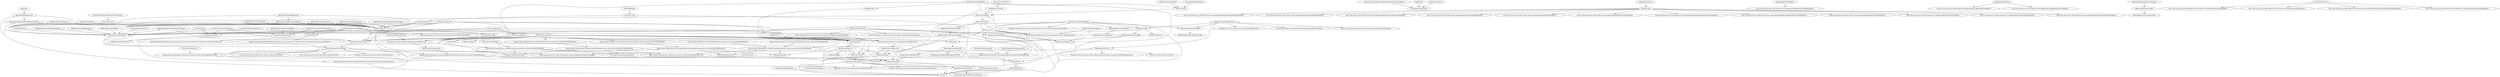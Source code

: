 digraph G1 {
  concentrate = true;
  n2 [label="@FullLockerSyncModule$Full LockerSyncer"];
  n2 -> FullLockerSyncer;
  n3 [label="@IncrementalLockerSyncModule$Incremental LockerSyncer"];
  n3 -> IncrementalLockerSyncer;
  n4 [label="@Named Map"];
  n5 [label="Lazy<com.amazon.mas.client.locker.service.appmgr.AppManagerAndroidPackageDelegate>"];
  n4 -> n5;
  n6 [label="Lazy<com.amazon.mas.client.locker.service.appmgr.AppManagerCloudDeleteDelegate>"];
  n4 -> n6;
  n7 [label="Lazy<com.amazon.mas.client.locker.service.appmgr.AppManagerDeregistrationDelegate>"];
  n4 -> n7;
  n8 [label="Lazy<com.amazon.mas.client.locker.service.appmgr.AppManagerLocalAppDelegate>"];
  n4 -> n8;
  n9 [label="Lazy<com.amazon.mas.client.locker.service.appmgr.AppManagerOpenDelegate>"];
  n4 -> n9;
  n10 [label="Lazy<com.amazon.mas.client.locker.service.appmgr.AppManagerPurchaseDelegate>"];
  n4 -> n10;
  n11 [label="Lazy<com.amazon.mas.client.locker.service.appmgr.AppManagerRemoveEntitlementDelegate>"];
  n4 -> n11;
  n12 [label="Lazy<com.amazon.mas.client.locker.service.appmgr.AppManagerSafeModeAppDownloadDelegate>"];
  n4 -> n12;
  n13 [label="Lazy<com.amazon.mas.client.locker.service.appmgr.AppManagerShareAppDelegate>"];
  n4 -> n13;
  n14 [label="Lazy<com.amazon.mas.client.locker.service.appmgr.AppManagerStateDelegate>"];
  n4 -> n14;
  n15 [label="Lazy<com.amazon.mas.client.locker.service.appmgr.AppManagerUpdateDelegate>"];
  n4 -> n15;
  n16 [label="Lazy<com.amazon.mas.client.locker.service.appmgr.AppManagerVerifyAndInsertDelegate>"];
  n4 -> n16;
  n17 [label="@javax.inject.Named(value=authenticated)/com.amazon.mas.client.http.WebHttpClient"];
  n18 [label="@Named DefaultHttpClientFactory"];
  n17 -> n18;
  n19 [label="@Named WebRequestFactory"];
  n17 -> n19;
  n20 [label="@javax.inject.Named(value=null)/com.amazon.mas.client.http.HttpRequestCache"];
  n17 -> n20;
  n21 [label="@javax.inject.Named(value=authenticatedNonSingleton)/com.amazon.mas.client.http.WebHttpClient"];
  n21 -> n18;
  n21 -> n19;
  n21 -> n20;
  n22 [label="@javax.inject.Named(value=disk)/com.amazon.mas.client.http.HttpRequestCache"];
  n22 -> Context;
  n23 [label="@javax.inject.Named(value=encrypted)/android.content.SharedPreferences"];
  n23 -> Context;
  n23 -> Obfuscator;
  n24 [label="@javax.inject.Named(value=featureConfigSharedPreferences)/android.content.SharedPreferences"];
  n24 -> Context;
  n24 -> Obfuscator;
  n25 [label="@javax.inject.Named(value=lockerSharedPreferences)/android.content.SharedPreferences"];
  n25 -> Context;
  n26 [label="@javax.inject.Named(value=masDSAuthenticated)/com.amazon.mas.client.http.WebHttpClient"];
  n26 -> n21;
  n27 [label="@javax.inject.Named(value=masDSNonAuthenticated)/com.amazon.mas.client.http.WebHttpClient"];
  n28 [label="@javax.inject.Named(value=notToBeUsedDirectlyCaching)/com.amazon.mas.client.http.WebHttpClient"];
  n27 -> n28;
  n29 [label="@javax.inject.Named(value=nonAuthenticated)/com.amazon.mas.client.http.WebHttpClient"];
  n30 [label="@javax.inject.Named(value=notToBeUsedDirectly)/com.amazon.mas.client.http.WebHttpClient"];
  n29 -> n30;
  n31 [label="@javax.inject.Named(value=nonconsuming)/com.amazon.mas.client.http.WebHttpClient"];
  n31 -> n30;
  n30 -> n20;
  n30 -> DefaultHttpClientFactory;
  n30 -> WebRequestFactory;
  n28 -> n22;
  n28 -> DefaultHttpClientFactory;
  n28 -> WebRequestFactory;
  n32 [label="@javax.inject.Named(value=resources)/android.content.SharedPreferences"];
  n32 -> Context;
  AccountSummaryProvider -> AccountSummaryProviderImpl;
  n33 [label="@Named Provider<android.content.SharedPreferences>"];
  AccountSummaryProviderImpl -> n33;
  n34 [label="Provider<com.amazon.mas.client.device.DeviceInspector>"];
  AccountSummaryProviderImpl -> n34;
  n35 [label="Lazy<com.amazon.mas.client.authentication.metrics.AuthenticationMetricsLogger>"];
  AccountSummaryProviderImpl -> n35;
  n36 [label="Lazy<com.amazon.mas.client.device.software.SoftwareEvaluator>"];
  AccountSummaryProviderImpl -> n36;
  n37 [label="Lazy<com.amazon.mas.client.dscommon.MasDsBootstrap>"];
  AccountSummaryProviderImpl -> n37;
  AccountSummaryProviderImpl -> Context;
  AccountSummaryService -> AccountSummaryProviderImpl;
  AccountSummaryService -> SecureBroadcastManager;
  AmazonDeviceTypeAnnotator -> HardwareEvaluator;
  AppLocker -> AppLockerImplementation;
  n38 [label="AppLockerImplementation$MetadataFetcher"];
  AppLockerImplementation -> n38;
  AppLockerImplementation -> Context;
  AppLockerImplementation -> AccountSummaryProvider;
  n38 -> SecureBroadcastManager;
  n38 -> MasDsClient;
  n38 -> Context;
  AppManagerAndroidPackageDelegate -> SecureBroadcastManager;
  AppManagerDeregistrationDelegate -> LockerSharedPreferences;
  AppManagerLocalAppDelegate -> SecureBroadcastManager;
  AppManagerMissingAppDelegate -> MasDsClient;
  AppManagerMissingAppDelegate -> AccountSummaryProvider;
  AppManagerOpenDelegate -> SecureBroadcastManager;
  AppManagerPurchaseDelegate -> SecureBroadcastManager;
  AppManagerPurchaseDelegate -> MasDsClient;
  AppManagerPurchaseDelegate -> AccountSummaryProvider;
  AppManagerRemoveEntitlementDelegate -> SecureBroadcastManager;
  AppManagerRemoveEntitlementDelegate -> AccountSummaryProvider;
  AppManagerSafeModeAppDownloadDelegate -> MasDsClient;
  AppManagerSafeModeAppDownloadDelegate -> AccountSummaryProvider;
  AppManagerService -> n4;
  AppManagerShareAppDelegate -> SecureBroadcastManager;
  AppManagerShareAppDelegate -> AppManagerVerifyAndInsertDelegate;
  AppManagerShareAppDelegate -> AccountSummaryProvider;
  n39 [label="Lazy<com.amazon.mas.client.locker.service.appmgr.AppManagerMissingAppDelegate>"];
  AppManagerStateDelegate -> n39;
  AppManagerUpdateDelegate -> SecureBroadcastManager;
  AppManagerUpdateDelegate -> MasDsClient;
  AppManagerUpdateDelegate -> AccountSummaryProvider;
  AppManagerVerifyAndInsertDelegate -> SecureBroadcastManager;
  AppManagerVerifyAndInsertDelegate -> MasDsClient;
  AppManagerVerifyAndInsertDelegate -> AccountSummaryProvider;
  AppMetadataDelegate -> SecureBroadcastManager;
  AppMetadataDelegate -> MasDsClient;
  n40 [label="Lazy<com.amazon.mas.client.locker.service.appmetadata.AppMetadataDelegate>"];
  AppMetadataService -> n40;
  n41 [label="Lazy<com.amazon.mas.client.locker.service.appmetadata.AppMetadataSyncDelegate>"];
  AppMetadataService -> n41;
  AppMetadataSyncDelegate -> SecureBroadcastManager;
  AppMetadataSyncDelegate -> MasDsClient;
  n42 [label="ApplicationHelper$InjectionWrapper"];
  n42 -> ApplicationVersionProvider;
  ApplicationVersionProvider -> DefaultApplicationVersionProvider;
  AppsSyncer -> IncrementalLockerSyncer;
  AppstoreDeviceStateProvider -> AppstoreDeviceStateProviderImpl;
  AppstoreDeviceStateProviderImpl -> Context;
  AppstoreDeviceStateProviderImpl -> AccountSummaryProvider;
  AppstoreDeviceStateProviderImpl -> HardwareEvaluator;
  AuthPortalClient -> Context;
  AuthPortalClient -> HardwareEvaluator;
  AuthTokenHelper -> AuthTokenTable;
  AuthTokenRetriever -> MasDsClient;
  AuthTokenRetriever -> Context;
  AuthTokenTable -> AuthTokenRetriever;
  AuthTokenTable -> Context;
  AuthenticatedWebRequest -> Context;
  AuthenticationChangeService -> SecureBroadcastManager;
  n43 [label="Lazy<com.amazon.mas.client.account.summary.AccountSummaryProvider>"];
  AuthenticationChangeService -> n43;
  AuthenticationMetricsLogger -> MASLogger;
  AuthenticationMetricsLogger -> Context;
  AuthenticationPolicyProvider -> DefaultAuthenticationPolicyProvider;
  BadContentFailureResult -> ResourceCache;
  BasicBuildDetector -> Context;
  n44 [label="@Named Integer"];
  BasicDeviceInspector -> n44;
  BasicDeviceInspector -> Context;
  BasicDeviceInspector -> HardwareEvaluator;
  BasicDeviceInspector -> SoftwareEvaluator;
  BasicFeatureConfigLocator -> n24;
  BasicHardwareEvaluator -> Context;
  BasicMasDsClient -> MasDsBootstrap;
  BasicMasDsClient -> n26;
  BasicMasDsClient -> n27;
  BasicMasDsClient -> DeviceInspector;
  BasicMasDsClient -> MASLogger;
  BasicMasDsClient -> ActiveMetrics;
  BasicMasDsClient -> Context;
  BasicMasDsClient -> AccountSummaryProvider;
  BasicMasDsClient -> MetricsSerializer;
  n45 [label="com.amazon.mas.client.serviceconfig.ServiceConfigLocator"];
  BasicMasDsClient -> n45;
  BasicServiceConfigLocator -> MasDsBootstrap;
  BasicServiceConfigLocator -> n23;
  BasicServiceConfigLocator -> Context;
  BasicSoftwareEvaluator -> n33;
  n46 [label="Provider<com.amazon.mas.client.device.hardware.HardwareEvaluator>"];
  BasicSoftwareEvaluator -> n46;
  BasicSoftwareEvaluator -> Context;
  BasicSoftwareEvaluator -> OpenGlExtensionsRetriever;
  BuildDetector -> BasicBuildDetector;
  ContentMetadataProvider -> Context;
  DeviceInspector -> BasicDeviceInspector;
  DeviceServiceSSOAuthenticator -> InferredCorPfm;
  DeviceServiceSSOAuthenticator -> AuthenticationPolicyProvider;
  n47 [label="@Named Lazy<com.amazon.mas.client.http.WebHttpClient>"];
  DeviceServiceSSOAuthenticator -> n47;
  n48 [label="Lazy<com.amazon.mas.client.authentication.portal.AuthPortalClient>"];
  DeviceServiceSSOAuthenticator -> n48;
  n49 [label="Lazy<com.amazon.mas.client.security.broadcast.SecureBroadcastManager>"];
  DeviceServiceSSOAuthenticator -> n49;
  n50 [label="TokenFetcher$Factory"];
  DeviceServiceSSOAuthenticator -> n50;
  DeviceServiceSSOClient -> n17;
  DeviceServiceSSOClient -> Context;
  DiskCacheCleanService -> n22;
  EntitlementSyncer -> IncrementalLockerSyncer;
  n51 [label="com.amazon.mas.client.featureconfig.FeatureConfigLocator"];
  FeatureConfigResetReceiver -> n51;
  FeatureConfigService -> SecureBroadcastManager;
  FeatureConfigService -> DeviceInspector;
  FeatureConfigService -> MasDsClient;
  FeatureConfigService -> n51;
  FeatureConfigService -> n24;
  FeatureConfigService -> AccountSummaryProvider;
  FeatureConfigService -> SoftwareEvaluator;
  FeatureConfigService -> n45;
  FetchRemoteUpdateDelegate -> ResourcePathBuilder;
  FetchRemoteUpdateDelegate -> n51;
  FetchRemoteUpdateDelegate -> WebHttpClient;
  FetchRemoteUpdateDelegate -> WebRequestFactory;
  FetchRemoteUpdateDelegate -> n32;
  FetchRemoteUpdateDelegate -> ResourceCache;
  FullLockerSyncer -> SecureBroadcastManager;
  FullLockerSyncer -> MasDsClient;
  GlobalValues -> DeviceInspector;
  GlobalValues -> HardwareEvaluator;
  GlobalValues -> SoftwareEvaluator;
  HardwareEvaluator -> BasicHardwareEvaluator;
  InferredCorPfm -> SecureBroadcastManager;
  InferredCorPfm -> SharedPreferences;
  InferredCorPfm -> AuthenticationMetricsLogger;
  LockerBroadcaster -> SecureBroadcastManager;
  LockerPolicyProvider -> DefaultLockerPolicyProvider;
  LockerProvider -> SecureBroadcastManager;
  LockerProvider -> LockerPolicyProvider;
  LockerSharedPreferences -> n25;
  LockerSyncAllAccountsDelegate -> LockerSharedPreferences;
  LockerSyncAllAccountsDelegate -> SecureBroadcastManager;
  LockerSyncAllAccountsDelegate -> LockerPolicyProvider;
  LockerSyncAllAccountsDelegate -> LockerSyncConfig;
  LockerSyncAllAccountsDelegate -> AccountSummaryProvider;
  LockerSyncAllAccountsDelegate -> LockerSyncer;
  LockerSyncAllAccountsDelegate -> n45;
  LockerSyncConfig -> n51;
  LockerSyncDecisionDelegate -> LockerSharedPreferences;
  LockerSyncDecisionDelegate -> SecureBroadcastManager;
  LockerSyncDecisionDelegate -> LockerPolicyProvider;
  LockerSyncDecisionDelegate -> AccountSummaryProvider;
  LockerSyncSecondaryAccountDelegate -> LockerSharedPreferences;
  LockerSyncSecondaryAccountDelegate -> SecureBroadcastManager;
  LockerSyncSecondaryAccountDelegate -> LockerSyncConfig;
  LockerSyncSecondaryAccountDelegate -> LockerSyncer;
  n52 [label="Lazy<com.amazon.mas.client.locker.service.lockersync.LockerSyncAllAccountsDelegate>"];
  LockerSyncService -> n52;
  n53 [label="Lazy<com.amazon.mas.client.locker.service.lockersync.LockerSyncDecisionDelegate>"];
  LockerSyncService -> n53;
  n54 [label="Lazy<com.amazon.mas.client.locker.service.lockersync.LockerSyncNetworkListenerEnabledSettingDelegate>"];
  LockerSyncService -> n54;
  n55 [label="Lazy<com.amazon.mas.client.locker.service.lockersync.LockerSyncSecondaryAccountDelegate>"];
  LockerSyncService -> n55;
  n56 [label="@FullLockerSyncModule$Full Lazy<com.amazon.mas.client.locker.service.lockersync.syncer.LockerSyncer>"];
  LockerSyncer -> n56;
  n57 [label="@IncrementalLockerSyncModule$Incremental Lazy<com.amazon.mas.client.locker.service.lockersync.syncer.LockerSyncer>"];
  LockerSyncer -> n57;
  MASLogger -> MASLoggerAvailabilitySdk;
  MASLoggerAvailabilitySdk -> AmazonDeviceTypeAnnotator;
  MASLoggerAvailabilitySdk -> Context;
  n58 [label="MASLoggerAvailabilitySdk$IdentityProvider"];
  MASLoggerAvailabilitySdk -> n58;
  MasDsBootstrap -> Context;
  MasDsBootstrap -> BuildDetector;
  MasDsClient -> BasicMasDsClient;
  OpenGlActivityInterrogator -> n23;
  OpenGlExtensionsRetriever -> ActivityLaunchOpenGlExtensionsRetriever;
  OptionalRegistrationMetadata -> EmptyRegistrationMetadata;
  ParentDeviceTypeAuthenticator -> InferredCorPfm;
  ParentDeviceTypeAuthenticator -> MasDsBootstrap;
  ParentDeviceTypeAuthenticator -> AuthenticationPolicyProvider;
  ParentDeviceTypeAuthenticator -> OptionalRegistrationMetadata;
  ParentDeviceTypeAuthenticator -> DeviceInspector;
  n59 [label="Provider<com.amazon.mas.client.authentication.deviceservice.DeviceServiceSSOClient>"];
  ParentDeviceTypeAuthenticator -> n59;
  ParentDeviceTypeAuthenticator -> n23;
  ParentDeviceTypeAuthenticator -> Context;
  ReadFromAssetsDelegate -> ResourcePathBuilder;
  ReadFromAssetsDelegate -> n32;
  ResourceCache -> ResourceCacheImpl;
  ResourceCacheImpl -> SecureBroadcastManager;
  ResourceCacheImpl -> ResourceProvider;
  ResourceCacheImpl -> n32;
  ResourceCacheService -> UpdateResourceCache;
  ResourceDatabaseHelper -> ResourcePathBuilder;
  ResourceDatabaseHelper -> Context;
  ResourcePathBuilder -> Context;
  ResourceProvider -> ResourcePathBuilder;
  ResourceProvider -> n32;
  ResourceProvider -> Context;
  ResourceProvider -> BuildDetector;
  ResourceProvider -> AppstoreDeviceStateProvider;
  ResourceUpdateService -> SecureBroadcastManager;
  ResourceUpdateService -> n51;
  ResourceUpdateService -> ResourceDatabaseHelper;
  n60 [label="Lazy<com.amazon.mcc.resources.service.updates.FetchRemoteUpdateDelegate>"];
  ResourceUpdateService -> n60;
  n61 [label="Lazy<com.amazon.mcc.resources.service.updates.ReadFromAssetsDelegate>"];
  ResourceUpdateService -> n61;
  ResourceUpdateService -> n32;
  ResourceUpdateService -> BuildDetector;
  RetrieveOpenGlExtensionsActivity -> n23;
  SecureBroadcastManager -> Context;
  ServiceConfigClient -> n17;
  ServiceConfigClient -> n19;
  ServiceConfigClient -> DeviceInspector;
  ServiceConfigClient -> Context;
  ServiceConfigClient -> AccountSummaryProvider;
  ServiceConfigClient -> n45;
  ServiceConfigService -> SecureBroadcastManager;
  ServiceConfigService -> ServiceConfigClient;
  ServiceConfigService -> AccountSummaryProvider;
  ServiceConfigService -> n45;
  SoftwareEvaluator -> BasicSoftwareEvaluator;
  n50 -> n33;
  n62 [label="Provider<android.content.Context>"];
  n50 -> n62;
  n63 [label="Provider<com.amazon.mas.client.authentication.deviceType.ParentDeviceTypeAuthenticator>"];
  n50 -> n63;
  n50 -> n35;
  UnauthorizedFailureResult -> ResourceCache;
  UpdateResourceCache -> ResourceCacheImpl;
  WebHttpClient -> n30;
  n51 -> BasicFeatureConfigLocator;
  n45 -> BasicServiceConfigLocator;
}
